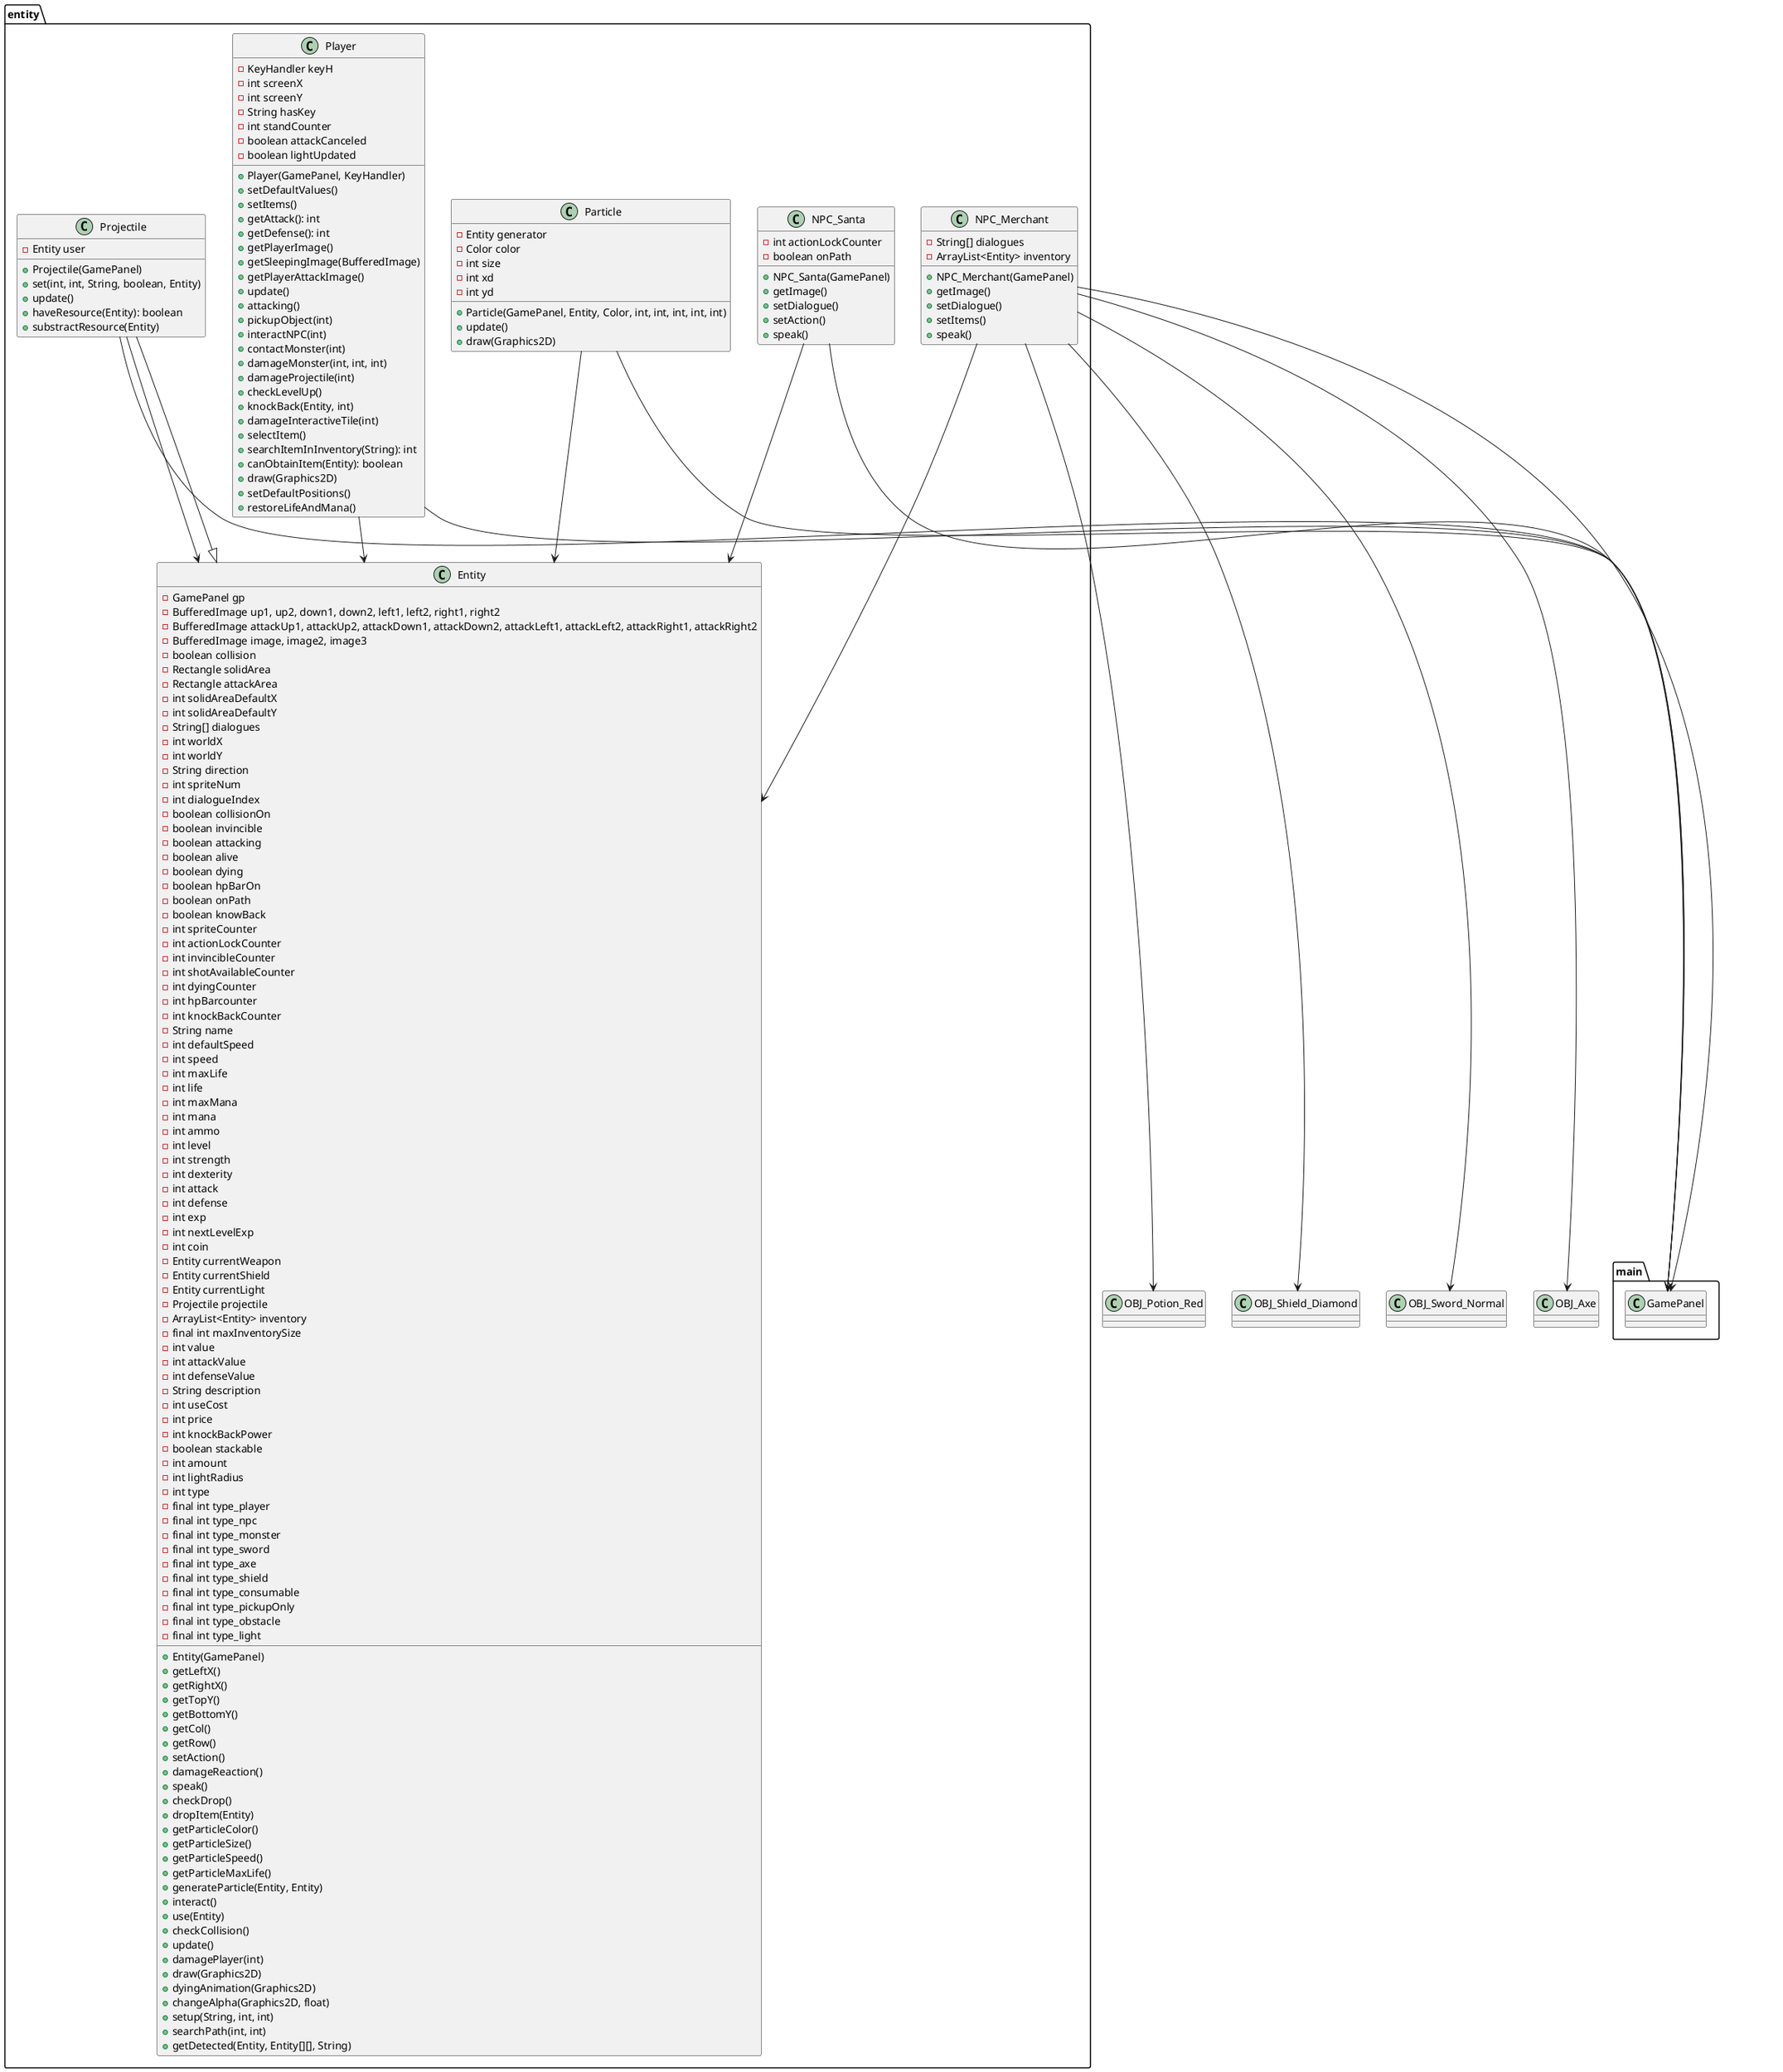 @startuml entity_full

package entity {
    class Entity {
        - GamePanel gp
        - BufferedImage up1, up2, down1, down2, left1, left2, right1, right2
        - BufferedImage attackUp1, attackUp2, attackDown1, attackDown2, attackLeft1, attackLeft2, attackRight1, attackRight2
        - BufferedImage image, image2, image3
        - boolean collision
        - Rectangle solidArea
        - Rectangle attackArea
        - int solidAreaDefaultX
        - int solidAreaDefaultY
        - String[] dialogues
        - int worldX
        - int worldY
        - String direction
        - int spriteNum
        - int dialogueIndex
        - boolean collisionOn
        - boolean invincible
        - boolean attacking
        - boolean alive
        - boolean dying
        - boolean hpBarOn
        - boolean onPath
        - boolean knowBack
        - int spriteCounter
        - int actionLockCounter
        - int invincibleCounter
        - int shotAvailableCounter
        - int dyingCounter
        - int hpBarcounter
        - int knockBackCounter
        - String name
        - int defaultSpeed
        - int speed
        - int maxLife
        - int life
        - int maxMana
        - int mana
        - int ammo
        - int level
        - int strength
        - int dexterity
        - int attack
        - int defense
        - int exp
        - int nextLevelExp
        - int coin
        - Entity currentWeapon
        - Entity currentShield
        - Entity currentLight
        - Projectile projectile
        - ArrayList<Entity> inventory
        - final int maxInventorySize
        - int value
        - int attackValue
        - int defenseValue
        - String description
        - int useCost
        - int price
        - int knockBackPower
        - boolean stackable
        - int amount
        - int lightRadius
        - int type
        - final int type_player
        - final int type_npc
        - final int type_monster
        - final int type_sword
        - final int type_axe
        - final int type_shield
        - final int type_consumable
        - final int type_pickupOnly
        - final int type_obstacle
        - final int type_light

        + Entity(GamePanel)
        + getLeftX()
        + getRightX()
        + getTopY()
        + getBottomY()
        + getCol()
        + getRow()
        + setAction()
        + damageReaction()
        + speak()
        + checkDrop()
        + dropItem(Entity)
        + getParticleColor()
        + getParticleSize()
        + getParticleSpeed()
        + getParticleMaxLife()
        + generateParticle(Entity, Entity)
        + interact()
        + use(Entity)
        + checkCollision()
        + update()
        + damagePlayer(int)
        + draw(Graphics2D)
        + dyingAnimation(Graphics2D)
        + changeAlpha(Graphics2D, float)
        + setup(String, int, int)
        + searchPath(int, int)
        + getDetected(Entity, Entity[][], String)
    }

    class NPC_Merchant {
        - String[] dialogues
        - ArrayList<Entity> inventory

        + NPC_Merchant(GamePanel)
        + getImage()
        + setDialogue()
        + setItems()
        + speak()
    }

    class NPC_Santa {
        - int actionLockCounter
        - boolean onPath

        + NPC_Santa(GamePanel)
        + getImage()
        + setDialogue()
        + setAction()
        + speak()
    }

    class Particle {
        - Entity generator
        - Color color
        - int size
        - int xd
        - int yd

        + Particle(GamePanel, Entity, Color, int, int, int, int, int)
        + update()
        + draw(Graphics2D)
    }

    class Player {
        - KeyHandler keyH
        - int screenX
        - int screenY
        - String hasKey
        - int standCounter
        - boolean attackCanceled
        - boolean lightUpdated

        + Player(GamePanel, KeyHandler)
        + setDefaultValues()
        + setItems()
        + getAttack(): int
        + getDefense(): int
        + getPlayerImage()
        + getSleepingImage(BufferedImage)
        + getPlayerAttackImage()
        + update()
        + attacking()
        + pickupObject(int)
        + interactNPC(int)
        + contactMonster(int)
        + damageMonster(int, int, int)
        + damageProjectile(int)
        + checkLevelUp()
        + knockBack(Entity, int)
        + damageInteractiveTile(int)
        + selectItem()
        + searchItemInInventory(String): int
        + canObtainItem(Entity): boolean
        + draw(Graphics2D)
        + setDefaultPositions()
        + restoreLifeAndMana()
   }

    class Projectile {
        - Entity user
        + Projectile(GamePanel)
        + set(int, int, String, boolean, Entity)
        + update()
        + haveResource(Entity): boolean
        + substractResource(Entity)
    }
}

package main {
    class GamePanel
}

NPC_Merchant --> Entity
NPC_Merchant --> GamePanel
NPC_Merchant --> OBJ_Potion_Red
NPC_Merchant --> OBJ_Shield_Diamond
NPC_Merchant --> OBJ_Sword_Normal
NPC_Merchant --> OBJ_Axe

NPC_Santa --> Entity
NPC_Santa --> GamePanel

Particle --> Entity
Particle --> GamePanel

Player --> Entity
Player --> GamePanel

Projectile --> Entity
Projectile --> GamePanel
Projectile --|> Entity

@enduml
